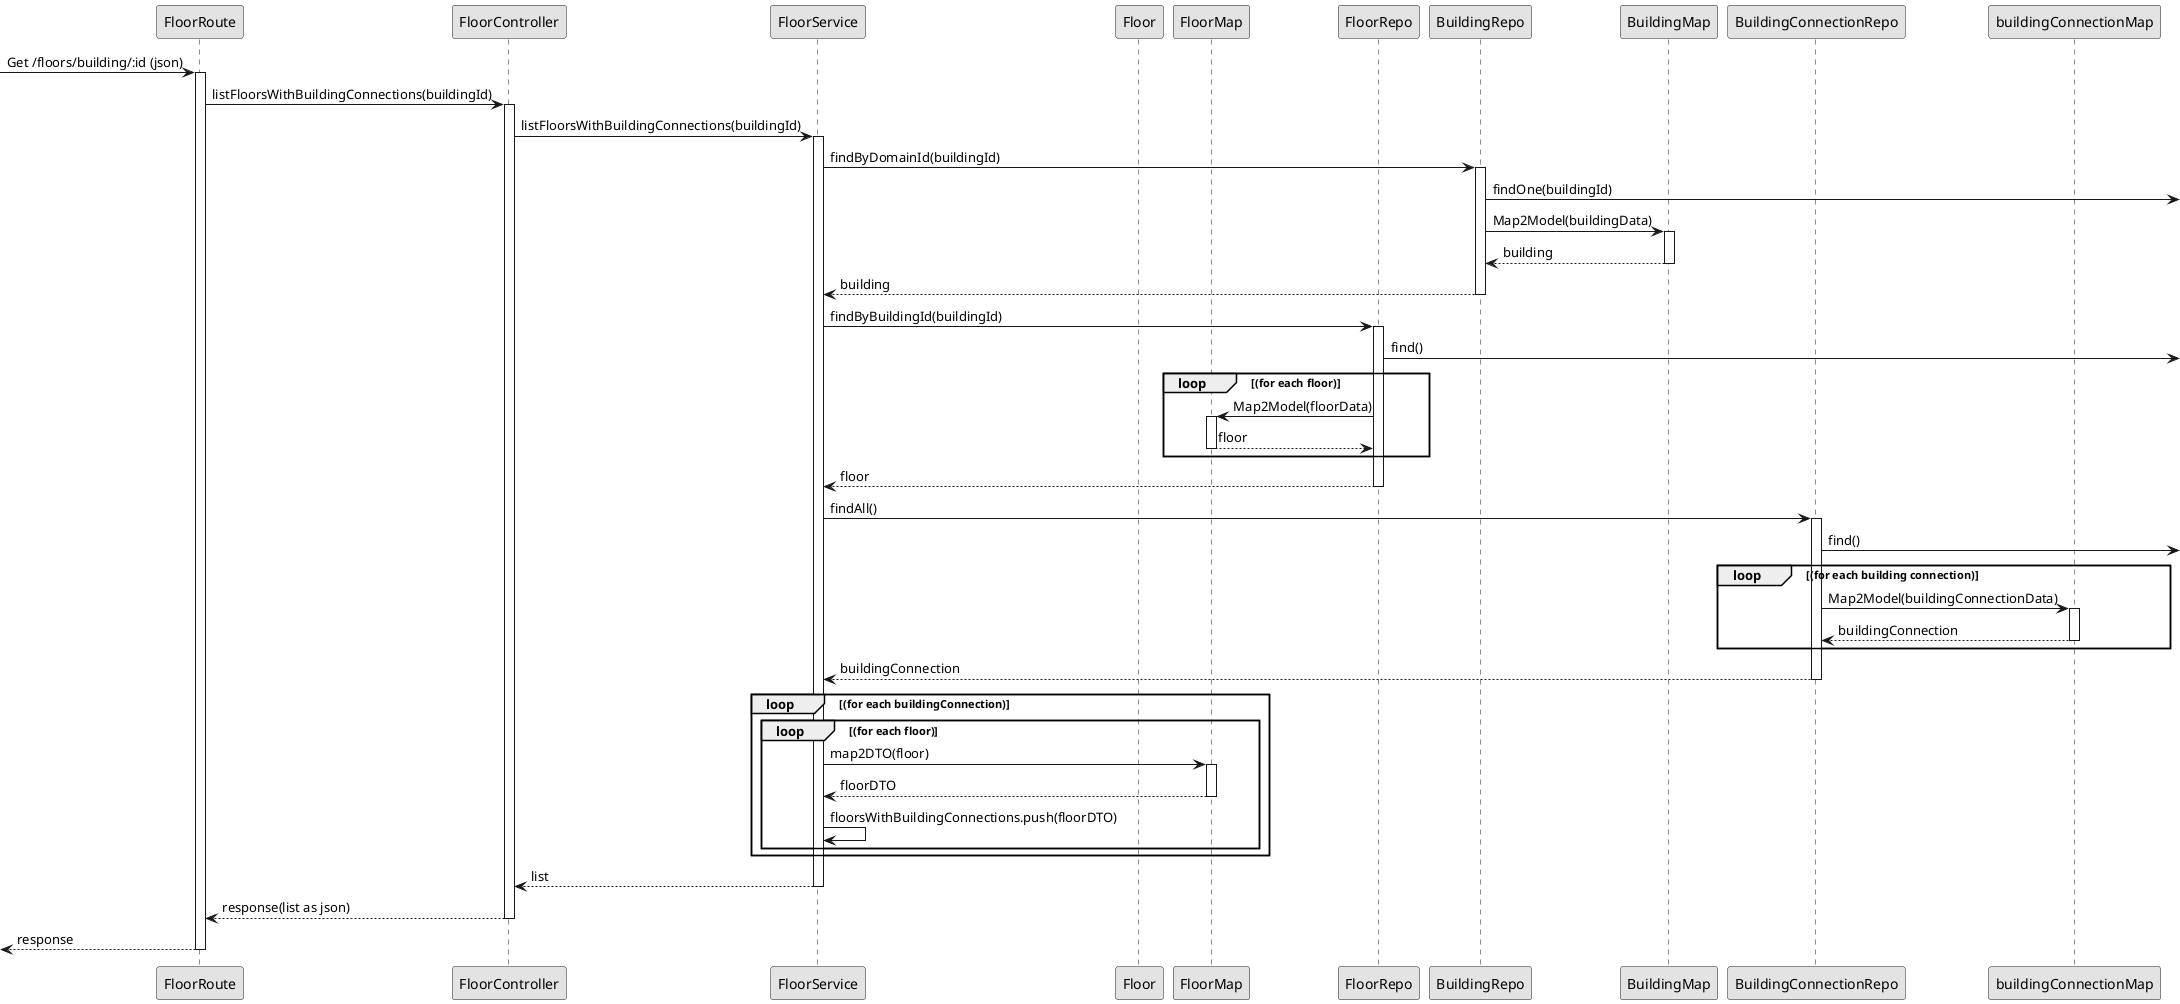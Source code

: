 @startuml
'http://plantuml.com/skinparam.html
skinparam monochrome true
skinparam packageStyle rect
skinparam shadowing false


participant FloorRoute  as route
participant FloorController as controller
participant FloorService as service
participant Floor as domain
participant FloorMap as mapper
participant FloorRepo as repo
participant BuildingRepo as repoBuilding
participant BuildingMap as mapperBuilding
participant BuildingConnectionRepo as repoConnection
participant buildingConnectionMap as mapperConnection

-> route: Get /floors/building/:id (json)
activate route
  route -> controller: listFloorsWithBuildingConnections(buildingId)
  activate controller
    controller -> service: listFloorsWithBuildingConnections(buildingId)
    activate service
    service -> repoBuilding: findByDomainId(buildingId)
    activate repoBuilding
    repoBuilding -> : findOne(buildingId)
    repoBuilding -> mapperBuilding: Map2Model(buildingData)
    activate mapperBuilding
    mapperBuilding --> repoBuilding: building
    deactivate
    repoBuilding --> service: building
    deactivate
    service -> repo: findByBuildingId(buildingId)
    activate repo
    repo -> : find()
    loop (for each floor)
    repo -> mapper: Map2Model(floorData)
    activate mapper
    mapper --> repo: floor
    deactivate
    end loop
    repo --> service: floor
    deactivate
    service -> repoConnection: findAll()
    activate repoConnection
    repoConnection -> : find()
    loop (for each building connection)
    repoConnection -> mapperConnection: Map2Model(buildingConnectionData)
    activate mapperConnection
    mapperConnection --> repoConnection: buildingConnection
    deactivate
    end loop
    repoConnection --> service: buildingConnection
    deactivate
    loop (for each buildingConnection)
    loop (for each floor)
    service -> mapper: map2DTO(floor)
    activate mapper
    mapper --> service: floorDTO
    deactivate
    service -> service: floorsWithBuildingConnections.push(floorDTO)
    end loop
    end loop
    service --> controller: list
    deactivate
    controller --> route: response(list as json)
    deactivate
    <-- route: response
    deactivate
    
@enduml
